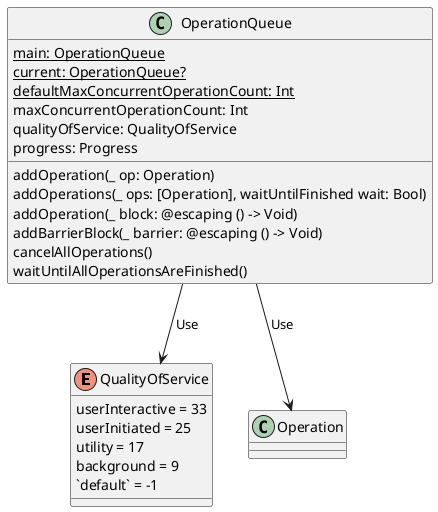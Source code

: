 @startuml Operation

enum QualityOfService {
    userInteractive = 33
    userInitiated = 25
    utility = 17
    background = 9
    `default` = -1
}

class OperationQueue {
    {static} main: OperationQueue
    {static} current: OperationQueue?
    {static} defaultMaxConcurrentOperationCount: Int
    maxConcurrentOperationCount: Int
    qualityOfService: QualityOfService
    progress: Progress

    addOperation(_ op: Operation)
    addOperations(_ ops: [Operation], waitUntilFinished wait: Bool)
    addOperation(_ block: @escaping () -> Void)
    addBarrierBlock(_ barrier: @escaping () -> Void)
    cancelAllOperations()
    waitUntilAllOperationsAreFinished()
}

class Operation {

}

OperationQueue --> Operation: Use
OperationQueue --> QualityOfService: Use

@enduml
